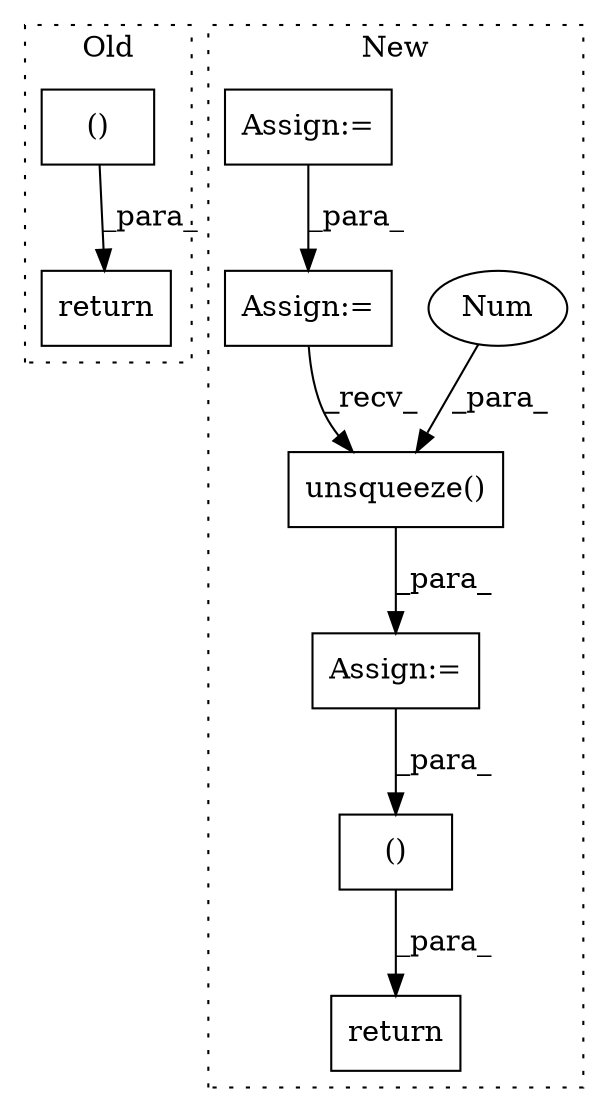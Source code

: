 digraph G {
subgraph cluster0 {
1 [label="()" a="54" s="6328" l="11" shape="box"];
5 [label="return" a="93" s="6314" l="7" shape="box"];
label = "Old";
style="dotted";
}
subgraph cluster1 {
2 [label="unsqueeze()" a="75" s="7510,7532" l="21,1" shape="box"];
3 [label="Num" a="76" s="7531" l="1" shape="ellipse"];
4 [label="Assign:=" a="68" s="7562" l="3" shape="box"];
6 [label="()" a="54" s="7610" l="23" shape="box"];
7 [label="return" a="93" s="7596" l="7" shape="box"];
8 [label="Assign:=" a="68" s="7397" l="3" shape="box"];
9 [label="Assign:=" a="68" s="7277" l="3" shape="box"];
label = "New";
style="dotted";
}
1 -> 5 [label="_para_"];
2 -> 4 [label="_para_"];
3 -> 2 [label="_para_"];
4 -> 6 [label="_para_"];
6 -> 7 [label="_para_"];
8 -> 2 [label="_recv_"];
9 -> 8 [label="_para_"];
}